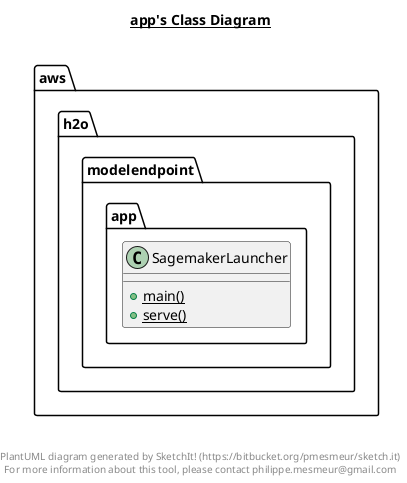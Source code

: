 @startuml

title __app's Class Diagram__\n

  namespace aws.h2o.modelendpoint.app {
    class aws.h2o.modelendpoint.app.SagemakerLauncher {
        {static} + main()
        {static} + serve()
    }
  }
  



right footer


PlantUML diagram generated by SketchIt! (https://bitbucket.org/pmesmeur/sketch.it)
For more information about this tool, please contact philippe.mesmeur@gmail.com
endfooter

@enduml
